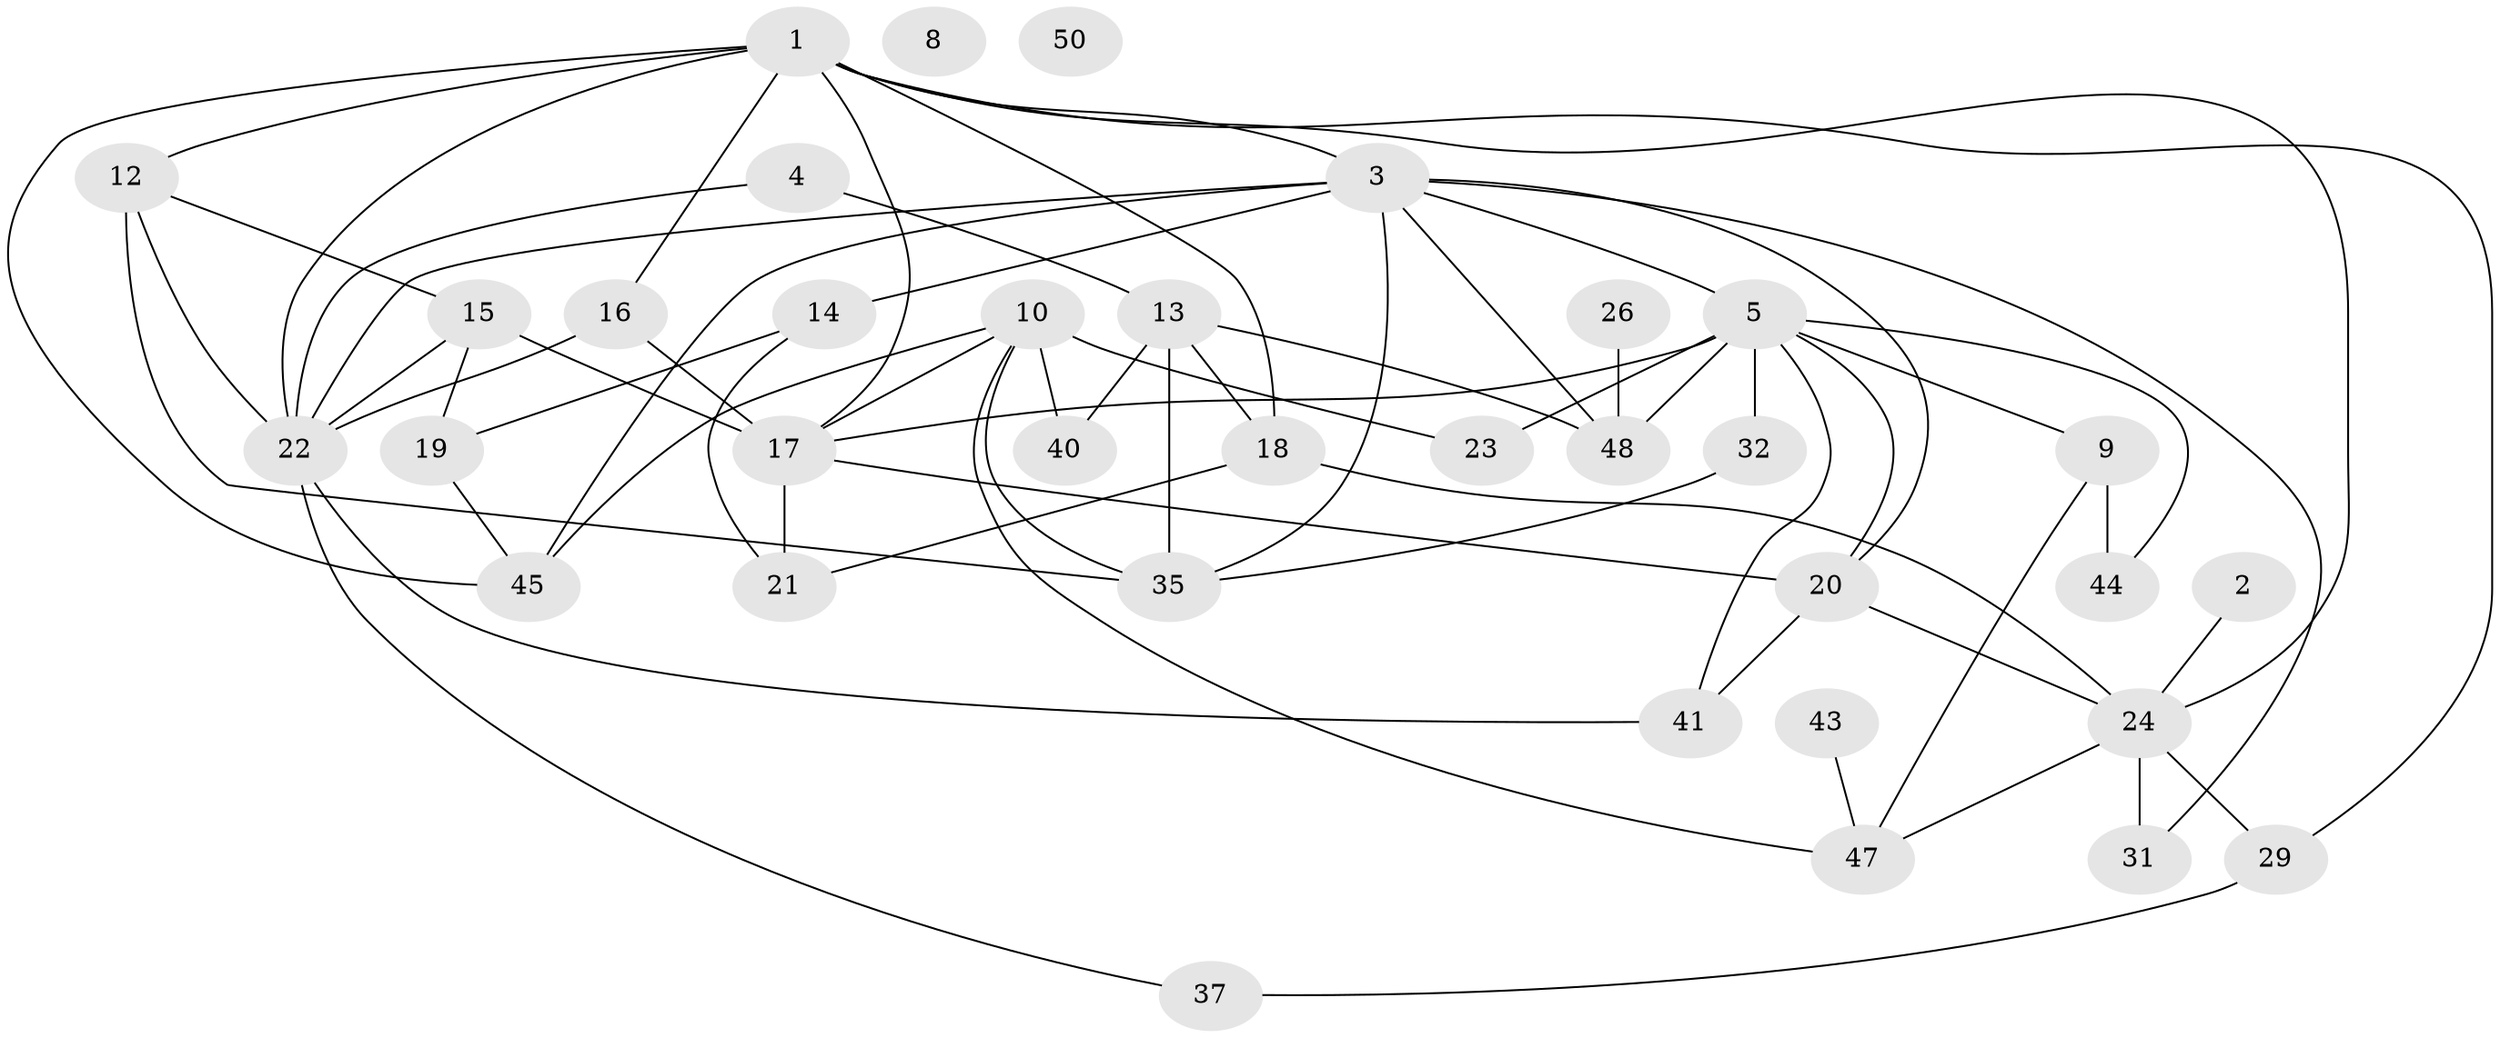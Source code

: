 // original degree distribution, {6: 0.0784313725490196, 1: 0.09803921568627451, 4: 0.13725490196078433, 2: 0.19607843137254902, 7: 0.058823529411764705, 3: 0.2549019607843137, 0: 0.0392156862745098, 5: 0.13725490196078433}
// Generated by graph-tools (version 1.1) at 2025/16/03/04/25 18:16:31]
// undirected, 35 vertices, 66 edges
graph export_dot {
graph [start="1"]
  node [color=gray90,style=filled];
  1 [super="+28"];
  2;
  3 [super="+39+33"];
  4;
  5 [super="+6"];
  8;
  9;
  10 [super="+11"];
  12;
  13;
  14;
  15 [super="+34"];
  16 [super="+46"];
  17 [super="+36"];
  18 [super="+42"];
  19;
  20;
  21;
  22 [super="+25"];
  23;
  24 [super="+38"];
  26;
  29;
  31;
  32;
  35;
  37;
  40;
  41;
  43;
  44;
  45;
  47;
  48;
  50;
  1 -- 18;
  1 -- 24;
  1 -- 29;
  1 -- 22 [weight=2];
  1 -- 16;
  1 -- 17;
  1 -- 3;
  1 -- 12;
  1 -- 45;
  2 -- 24;
  3 -- 14;
  3 -- 48;
  3 -- 35;
  3 -- 20;
  3 -- 45;
  3 -- 31;
  3 -- 22 [weight=2];
  3 -- 5;
  4 -- 13;
  4 -- 22;
  5 -- 32;
  5 -- 41;
  5 -- 44;
  5 -- 48;
  5 -- 20;
  5 -- 23;
  5 -- 9;
  5 -- 17 [weight=2];
  9 -- 44;
  9 -- 47;
  10 -- 35;
  10 -- 23;
  10 -- 40;
  10 -- 45;
  10 -- 47;
  10 -- 17;
  12 -- 22 [weight=2];
  12 -- 35;
  12 -- 15;
  13 -- 35;
  13 -- 40;
  13 -- 48;
  13 -- 18;
  14 -- 19;
  14 -- 21;
  15 -- 19;
  15 -- 22;
  15 -- 17;
  16 -- 22;
  16 -- 17;
  17 -- 20;
  17 -- 21;
  18 -- 21;
  18 -- 24;
  19 -- 45;
  20 -- 41;
  20 -- 24;
  22 -- 37;
  22 -- 41;
  24 -- 29;
  24 -- 31;
  24 -- 47;
  26 -- 48;
  29 -- 37;
  32 -- 35;
  43 -- 47;
}
